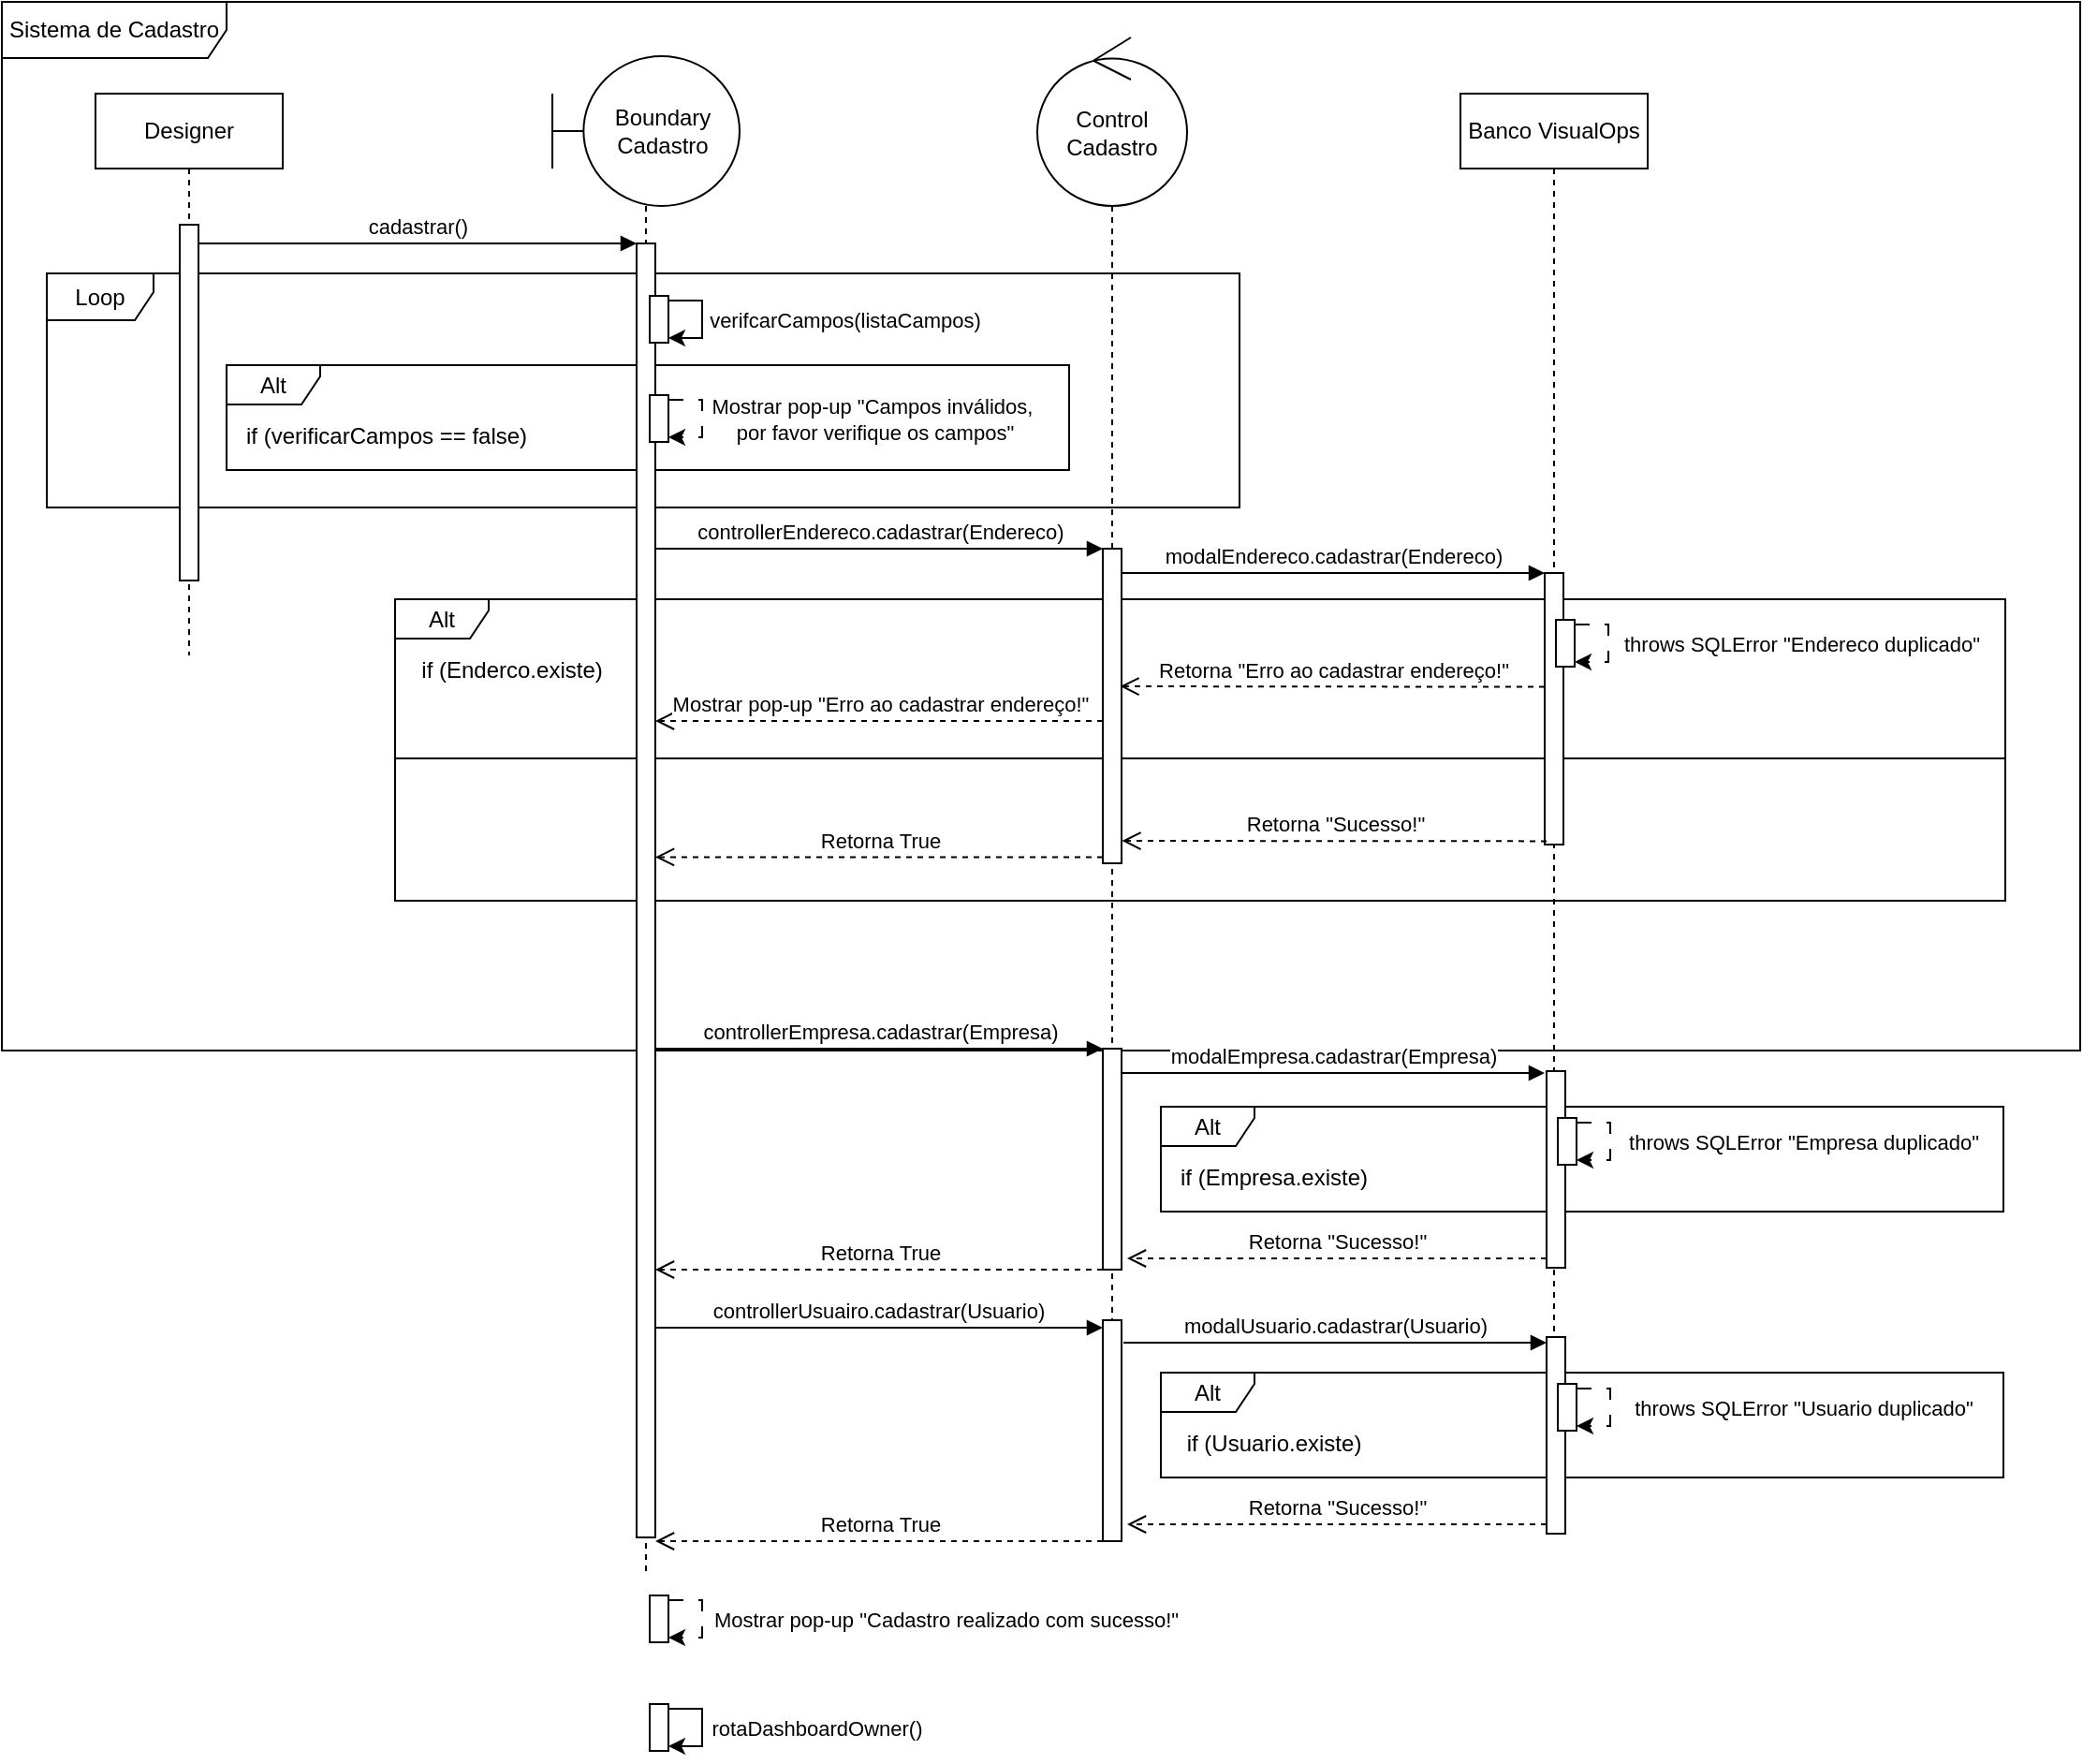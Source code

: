 <mxfile version="24.4.4" type="github">
  <diagram name="Page-1" id="2YBvvXClWsGukQMizWep">
    <mxGraphModel dx="1692" dy="406" grid="1" gridSize="10" guides="1" tooltips="1" connect="1" arrows="1" fold="1" page="1" pageScale="1" pageWidth="850" pageHeight="1100" math="0" shadow="0">
      <root>
        <mxCell id="0" />
        <mxCell id="1" parent="0" />
        <mxCell id="w5mwKe_ZDZmAdtdNxIc0-101" value="" style="line;strokeWidth=1;fillColor=none;align=left;verticalAlign=middle;spacingTop=-1;spacingLeft=3;spacingRight=3;rotatable=0;labelPosition=right;points=[];portConstraint=eastwest;strokeColor=inherit;" vertex="1" parent="1">
          <mxGeometry x="200" y="430" width="860" height="8" as="geometry" />
        </mxCell>
        <mxCell id="w5mwKe_ZDZmAdtdNxIc0-55" value="Alt" style="shape=umlFrame;whiteSpace=wrap;html=1;pointerEvents=0;width=50;height=21;" vertex="1" parent="1">
          <mxGeometry x="200" y="349" width="860" height="161" as="geometry" />
        </mxCell>
        <mxCell id="w5mwKe_ZDZmAdtdNxIc0-32" value="Loop" style="shape=umlFrame;whiteSpace=wrap;html=1;pointerEvents=0;width=57;height=25;" vertex="1" parent="1">
          <mxGeometry x="14" y="175" width="637" height="125" as="geometry" />
        </mxCell>
        <mxCell id="w5mwKe_ZDZmAdtdNxIc0-21" value="Alt" style="shape=umlFrame;whiteSpace=wrap;html=1;pointerEvents=0;width=50;height=21;" vertex="1" parent="1">
          <mxGeometry x="110" y="224" width="450" height="56" as="geometry" />
        </mxCell>
        <mxCell id="w5mwKe_ZDZmAdtdNxIc0-5" style="edgeStyle=orthogonalEdgeStyle;rounded=0;orthogonalLoop=1;jettySize=auto;html=1;dashed=1;endArrow=none;endFill=0;" edge="1" parent="1" source="w5mwKe_ZDZmAdtdNxIc0-1">
          <mxGeometry relative="1" as="geometry">
            <mxPoint x="334" y="870" as="targetPoint" />
          </mxGeometry>
        </mxCell>
        <mxCell id="aM9ryv3xv72pqoxQDRHE-1" value="Designer" style="shape=umlLifeline;perimeter=lifelinePerimeter;whiteSpace=wrap;html=1;container=0;dropTarget=0;collapsible=0;recursiveResize=0;outlineConnect=0;portConstraint=eastwest;newEdgeStyle={&quot;edgeStyle&quot;:&quot;elbowEdgeStyle&quot;,&quot;elbow&quot;:&quot;vertical&quot;,&quot;curved&quot;:0,&quot;rounded&quot;:0};" parent="1" vertex="1">
          <mxGeometry x="40" y="79" width="100" height="300" as="geometry" />
        </mxCell>
        <mxCell id="aM9ryv3xv72pqoxQDRHE-7" value="cadastrar()" style="html=1;verticalAlign=bottom;endArrow=block;edgeStyle=elbowEdgeStyle;elbow=vertical;curved=0;rounded=0;" parent="1" source="aM9ryv3xv72pqoxQDRHE-2" target="aM9ryv3xv72pqoxQDRHE-6" edge="1">
          <mxGeometry relative="1" as="geometry">
            <mxPoint x="195" y="169" as="sourcePoint" />
            <Array as="points">
              <mxPoint x="180" y="159" />
            </Array>
          </mxGeometry>
        </mxCell>
        <mxCell id="aM9ryv3xv72pqoxQDRHE-2" value="" style="html=1;points=[];perimeter=orthogonalPerimeter;outlineConnect=0;targetShapes=umlLifeline;portConstraint=eastwest;newEdgeStyle={&quot;edgeStyle&quot;:&quot;elbowEdgeStyle&quot;,&quot;elbow&quot;:&quot;vertical&quot;,&quot;curved&quot;:0,&quot;rounded&quot;:0};" parent="1" vertex="1">
          <mxGeometry x="85" y="149" width="10" height="190" as="geometry" />
        </mxCell>
        <mxCell id="w5mwKe_ZDZmAdtdNxIc0-1" value="Boundary Cadastro" style="shape=umlBoundary;whiteSpace=wrap;html=1;" vertex="1" parent="1">
          <mxGeometry x="284" y="59" width="100" height="80" as="geometry" />
        </mxCell>
        <mxCell id="w5mwKe_ZDZmAdtdNxIc0-13" style="edgeStyle=orthogonalEdgeStyle;rounded=0;orthogonalLoop=1;jettySize=auto;html=1;dashed=1;endArrow=none;endFill=0;" edge="1" parent="1" source="w5mwKe_ZDZmAdtdNxIc0-2">
          <mxGeometry relative="1" as="geometry">
            <mxPoint x="583" y="740" as="targetPoint" />
          </mxGeometry>
        </mxCell>
        <mxCell id="w5mwKe_ZDZmAdtdNxIc0-2" value="Control Cadastro" style="ellipse;shape=umlControl;whiteSpace=wrap;html=1;" vertex="1" parent="1">
          <mxGeometry x="543" y="49" width="80" height="90" as="geometry" />
        </mxCell>
        <mxCell id="w5mwKe_ZDZmAdtdNxIc0-3" value="Sistema de Cadastro" style="shape=umlFrame;whiteSpace=wrap;html=1;pointerEvents=0;width=120;height=30;" vertex="1" parent="1">
          <mxGeometry x="-10" y="30" width="1110" height="560" as="geometry" />
        </mxCell>
        <mxCell id="w5mwKe_ZDZmAdtdNxIc0-7" value="Retorna True" style="html=1;verticalAlign=bottom;endArrow=open;dashed=1;endSize=8;edgeStyle=elbowEdgeStyle;elbow=vertical;curved=0;rounded=0;" edge="1" parent="1">
          <mxGeometry relative="1" as="geometry">
            <mxPoint x="339" y="486.72" as="targetPoint" />
            <Array as="points">
              <mxPoint x="434" y="486.72" />
            </Array>
            <mxPoint x="578" y="486.72" as="sourcePoint" />
          </mxGeometry>
        </mxCell>
        <mxCell id="w5mwKe_ZDZmAdtdNxIc0-14" value="Banco VisualOps" style="shape=umlLifeline;perimeter=lifelinePerimeter;whiteSpace=wrap;html=1;container=0;dropTarget=0;collapsible=0;recursiveResize=0;outlineConnect=0;portConstraint=eastwest;newEdgeStyle={&quot;edgeStyle&quot;:&quot;elbowEdgeStyle&quot;,&quot;elbow&quot;:&quot;vertical&quot;,&quot;curved&quot;:0,&quot;rounded&quot;:0};" vertex="1" parent="1">
          <mxGeometry x="769" y="79" width="100" height="661" as="geometry" />
        </mxCell>
        <mxCell id="w5mwKe_ZDZmAdtdNxIc0-10" value="" style="html=1;points=[];perimeter=orthogonalPerimeter;outlineConnect=0;targetShapes=umlLifeline;portConstraint=eastwest;newEdgeStyle={&quot;edgeStyle&quot;:&quot;elbowEdgeStyle&quot;,&quot;elbow&quot;:&quot;vertical&quot;,&quot;curved&quot;:0,&quot;rounded&quot;:0};" vertex="1" parent="1">
          <mxGeometry x="578" y="322" width="10" height="168" as="geometry" />
        </mxCell>
        <mxCell id="w5mwKe_ZDZmAdtdNxIc0-16" value="" style="html=1;points=[];perimeter=orthogonalPerimeter;outlineConnect=0;targetShapes=umlLifeline;portConstraint=eastwest;newEdgeStyle={&quot;edgeStyle&quot;:&quot;elbowEdgeStyle&quot;,&quot;elbow&quot;:&quot;vertical&quot;,&quot;curved&quot;:0,&quot;rounded&quot;:0};" vertex="1" parent="1">
          <mxGeometry x="814" y="335" width="10" height="145" as="geometry" />
        </mxCell>
        <mxCell id="w5mwKe_ZDZmAdtdNxIc0-19" style="edgeStyle=elbowEdgeStyle;rounded=0;orthogonalLoop=1;jettySize=auto;html=1;elbow=horizontal;curved=0;dashed=1;dashPattern=8 8;" edge="1" parent="1" source="w5mwKe_ZDZmAdtdNxIc0-18" target="w5mwKe_ZDZmAdtdNxIc0-18">
          <mxGeometry relative="1" as="geometry">
            <Array as="points">
              <mxPoint x="364" y="253" />
            </Array>
          </mxGeometry>
        </mxCell>
        <mxCell id="w5mwKe_ZDZmAdtdNxIc0-20" value="Mostrar pop-up &quot;Campos inválidos,&amp;nbsp;&lt;div&gt;por favor verifique os campos&quot;&lt;/div&gt;" style="edgeLabel;html=1;align=center;verticalAlign=middle;resizable=0;points=[];" vertex="1" connectable="0" parent="w5mwKe_ZDZmAdtdNxIc0-19">
          <mxGeometry x="0.232" relative="1" as="geometry">
            <mxPoint x="92" y="-6" as="offset" />
          </mxGeometry>
        </mxCell>
        <mxCell id="w5mwKe_ZDZmAdtdNxIc0-22" value="if (verificarCampos == false)" style="text;html=1;align=center;verticalAlign=middle;resizable=0;points=[];autosize=1;strokeColor=none;fillColor=none;" vertex="1" parent="1">
          <mxGeometry x="110" y="247" width="170" height="30" as="geometry" />
        </mxCell>
        <mxCell id="w5mwKe_ZDZmAdtdNxIc0-24" style="edgeStyle=elbowEdgeStyle;rounded=0;orthogonalLoop=1;jettySize=auto;html=1;elbow=horizontal;curved=0;" edge="1" parent="1" source="w5mwKe_ZDZmAdtdNxIc0-23" target="w5mwKe_ZDZmAdtdNxIc0-23">
          <mxGeometry relative="1" as="geometry">
            <Array as="points">
              <mxPoint x="364" y="200" />
            </Array>
          </mxGeometry>
        </mxCell>
        <mxCell id="w5mwKe_ZDZmAdtdNxIc0-25" value="verifcarCampos(listaCampos)" style="edgeLabel;html=1;align=center;verticalAlign=middle;resizable=0;points=[];" vertex="1" connectable="0" parent="w5mwKe_ZDZmAdtdNxIc0-24">
          <mxGeometry x="0.232" relative="1" as="geometry">
            <mxPoint x="76" y="-6" as="offset" />
          </mxGeometry>
        </mxCell>
        <mxCell id="aM9ryv3xv72pqoxQDRHE-6" value="" style="html=1;points=[];perimeter=orthogonalPerimeter;outlineConnect=0;targetShapes=umlLifeline;portConstraint=eastwest;newEdgeStyle={&quot;edgeStyle&quot;:&quot;elbowEdgeStyle&quot;,&quot;elbow&quot;:&quot;vertical&quot;,&quot;curved&quot;:0,&quot;rounded&quot;:0};" parent="1" vertex="1">
          <mxGeometry x="329" y="159" width="10" height="691" as="geometry" />
        </mxCell>
        <mxCell id="w5mwKe_ZDZmAdtdNxIc0-23" value="" style="html=1;points=[];perimeter=orthogonalPerimeter;outlineConnect=0;targetShapes=umlLifeline;portConstraint=eastwest;newEdgeStyle={&quot;edgeStyle&quot;:&quot;elbowEdgeStyle&quot;,&quot;elbow&quot;:&quot;vertical&quot;,&quot;curved&quot;:0,&quot;rounded&quot;:0};" vertex="1" parent="1">
          <mxGeometry x="336" y="187" width="10" height="25" as="geometry" />
        </mxCell>
        <mxCell id="w5mwKe_ZDZmAdtdNxIc0-18" value="" style="html=1;points=[];perimeter=orthogonalPerimeter;outlineConnect=0;targetShapes=umlLifeline;portConstraint=eastwest;newEdgeStyle={&quot;edgeStyle&quot;:&quot;elbowEdgeStyle&quot;,&quot;elbow&quot;:&quot;vertical&quot;,&quot;curved&quot;:0,&quot;rounded&quot;:0};" vertex="1" parent="1">
          <mxGeometry x="336" y="240" width="10" height="25" as="geometry" />
        </mxCell>
        <mxCell id="w5mwKe_ZDZmAdtdNxIc0-37" value="controllerUsuairo.cadastrar(Usuario)" style="html=1;verticalAlign=bottom;endArrow=block;edgeStyle=elbowEdgeStyle;elbow=vertical;curved=0;rounded=0;" edge="1" parent="1">
          <mxGeometry x="-0.004" relative="1" as="geometry">
            <mxPoint x="339" y="738" as="sourcePoint" />
            <Array as="points">
              <mxPoint x="424" y="738" />
            </Array>
            <mxPoint x="578" y="738" as="targetPoint" />
            <mxPoint as="offset" />
          </mxGeometry>
        </mxCell>
        <mxCell id="w5mwKe_ZDZmAdtdNxIc0-43" value="modalUsuario.cadastrar(Usuario)" style="html=1;verticalAlign=bottom;endArrow=block;edgeStyle=elbowEdgeStyle;elbow=vertical;curved=0;rounded=0;" edge="1" parent="1">
          <mxGeometry relative="1" as="geometry">
            <mxPoint x="589" y="746" as="sourcePoint" />
            <Array as="points">
              <mxPoint x="674" y="746" />
            </Array>
            <mxPoint x="815" y="746" as="targetPoint" />
          </mxGeometry>
        </mxCell>
        <mxCell id="w5mwKe_ZDZmAdtdNxIc0-53" value="controllerEndereco.cadastrar(Endereco)" style="html=1;verticalAlign=bottom;endArrow=block;edgeStyle=elbowEdgeStyle;elbow=vertical;curved=0;rounded=0;" edge="1" parent="1">
          <mxGeometry relative="1" as="geometry">
            <mxPoint x="339" y="322" as="sourcePoint" />
            <Array as="points">
              <mxPoint x="424" y="322" />
            </Array>
            <mxPoint x="578" y="322" as="targetPoint" />
          </mxGeometry>
        </mxCell>
        <mxCell id="w5mwKe_ZDZmAdtdNxIc0-54" value="modalEndereco.cadastrar(Endereco)" style="html=1;verticalAlign=bottom;endArrow=block;edgeStyle=elbowEdgeStyle;elbow=vertical;curved=0;rounded=0;" edge="1" parent="1">
          <mxGeometry relative="1" as="geometry">
            <mxPoint x="588" y="335" as="sourcePoint" />
            <Array as="points">
              <mxPoint x="673" y="335" />
            </Array>
            <mxPoint x="814" y="335" as="targetPoint" />
          </mxGeometry>
        </mxCell>
        <mxCell id="w5mwKe_ZDZmAdtdNxIc0-56" value="if (Enderco.existe)" style="text;html=1;align=center;verticalAlign=middle;resizable=0;points=[];autosize=1;strokeColor=none;fillColor=none;" vertex="1" parent="1">
          <mxGeometry x="202" y="372" width="120" height="30" as="geometry" />
        </mxCell>
        <mxCell id="w5mwKe_ZDZmAdtdNxIc0-57" style="edgeStyle=elbowEdgeStyle;rounded=0;orthogonalLoop=1;jettySize=auto;html=1;elbow=horizontal;curved=0;dashed=1;dashPattern=8 8;" edge="1" parent="1" source="w5mwKe_ZDZmAdtdNxIc0-59" target="w5mwKe_ZDZmAdtdNxIc0-59">
          <mxGeometry relative="1" as="geometry">
            <Array as="points">
              <mxPoint x="848" y="373" />
            </Array>
          </mxGeometry>
        </mxCell>
        <mxCell id="w5mwKe_ZDZmAdtdNxIc0-58" value="throws SQLError &quot;Endereco duplicado&quot;" style="edgeLabel;html=1;align=center;verticalAlign=middle;resizable=0;points=[];" vertex="1" connectable="0" parent="w5mwKe_ZDZmAdtdNxIc0-57">
          <mxGeometry x="0.232" relative="1" as="geometry">
            <mxPoint x="103" y="-6" as="offset" />
          </mxGeometry>
        </mxCell>
        <mxCell id="w5mwKe_ZDZmAdtdNxIc0-59" value="" style="html=1;points=[];perimeter=orthogonalPerimeter;outlineConnect=0;targetShapes=umlLifeline;portConstraint=eastwest;newEdgeStyle={&quot;edgeStyle&quot;:&quot;elbowEdgeStyle&quot;,&quot;elbow&quot;:&quot;vertical&quot;,&quot;curved&quot;:0,&quot;rounded&quot;:0};" vertex="1" parent="1">
          <mxGeometry x="820" y="360" width="10" height="25" as="geometry" />
        </mxCell>
        <mxCell id="w5mwKe_ZDZmAdtdNxIc0-63" value="Mostrar pop-up &quot;Erro ao cadastrar endereço!&quot;" style="html=1;verticalAlign=bottom;endArrow=open;dashed=1;endSize=8;edgeStyle=elbowEdgeStyle;elbow=vertical;curved=0;rounded=0;" edge="1" parent="1">
          <mxGeometry relative="1" as="geometry">
            <mxPoint x="339" y="414" as="targetPoint" />
            <Array as="points">
              <mxPoint x="434" y="414" />
            </Array>
            <mxPoint x="578" y="414" as="sourcePoint" />
            <mxPoint as="offset" />
          </mxGeometry>
        </mxCell>
        <mxCell id="w5mwKe_ZDZmAdtdNxIc0-65" value="controllerEmpresa.cadastrar(Empresa)" style="html=1;verticalAlign=bottom;endArrow=block;edgeStyle=elbowEdgeStyle;elbow=vertical;curved=0;rounded=0;" edge="1" parent="1">
          <mxGeometry relative="1" as="geometry">
            <mxPoint x="339" y="589" as="sourcePoint" />
            <Array as="points">
              <mxPoint x="424" y="589" />
            </Array>
            <mxPoint x="578" y="589" as="targetPoint" />
          </mxGeometry>
        </mxCell>
        <mxCell id="w5mwKe_ZDZmAdtdNxIc0-66" value="" style="html=1;points=[];perimeter=orthogonalPerimeter;outlineConnect=0;targetShapes=umlLifeline;portConstraint=eastwest;newEdgeStyle={&quot;edgeStyle&quot;:&quot;elbowEdgeStyle&quot;,&quot;elbow&quot;:&quot;vertical&quot;,&quot;curved&quot;:0,&quot;rounded&quot;:0};" vertex="1" parent="1">
          <mxGeometry x="578" y="589" width="10" height="118" as="geometry" />
        </mxCell>
        <mxCell id="w5mwKe_ZDZmAdtdNxIc0-67" value="modalEmpresa.cadastrar(Empresa)" style="html=1;verticalAlign=bottom;endArrow=block;edgeStyle=elbowEdgeStyle;elbow=vertical;curved=0;rounded=0;" edge="1" parent="1">
          <mxGeometry relative="1" as="geometry">
            <mxPoint x="588" y="602" as="sourcePoint" />
            <Array as="points">
              <mxPoint x="673" y="602" />
            </Array>
            <mxPoint x="814" y="602" as="targetPoint" />
          </mxGeometry>
        </mxCell>
        <mxCell id="w5mwKe_ZDZmAdtdNxIc0-68" value="Alt" style="shape=umlFrame;whiteSpace=wrap;html=1;pointerEvents=0;width=50;height=21;" vertex="1" parent="1">
          <mxGeometry x="609" y="620" width="450" height="56" as="geometry" />
        </mxCell>
        <mxCell id="w5mwKe_ZDZmAdtdNxIc0-69" value="" style="html=1;points=[];perimeter=orthogonalPerimeter;outlineConnect=0;targetShapes=umlLifeline;portConstraint=eastwest;newEdgeStyle={&quot;edgeStyle&quot;:&quot;elbowEdgeStyle&quot;,&quot;elbow&quot;:&quot;vertical&quot;,&quot;curved&quot;:0,&quot;rounded&quot;:0};" vertex="1" parent="1">
          <mxGeometry x="815" y="601" width="10" height="105" as="geometry" />
        </mxCell>
        <mxCell id="w5mwKe_ZDZmAdtdNxIc0-70" value="if (Empresa.existe)" style="text;html=1;align=center;verticalAlign=middle;resizable=0;points=[];autosize=1;strokeColor=none;fillColor=none;" vertex="1" parent="1">
          <mxGeometry x="609" y="643" width="120" height="30" as="geometry" />
        </mxCell>
        <mxCell id="w5mwKe_ZDZmAdtdNxIc0-71" style="edgeStyle=elbowEdgeStyle;rounded=0;orthogonalLoop=1;jettySize=auto;html=1;elbow=horizontal;curved=0;dashed=1;dashPattern=8 8;" edge="1" parent="1" source="w5mwKe_ZDZmAdtdNxIc0-73" target="w5mwKe_ZDZmAdtdNxIc0-73">
          <mxGeometry relative="1" as="geometry">
            <Array as="points">
              <mxPoint x="849" y="639" />
            </Array>
          </mxGeometry>
        </mxCell>
        <mxCell id="w5mwKe_ZDZmAdtdNxIc0-72" value="throws SQLError &quot;Empresa duplicado&quot;" style="edgeLabel;html=1;align=center;verticalAlign=middle;resizable=0;points=[];" vertex="1" connectable="0" parent="w5mwKe_ZDZmAdtdNxIc0-71">
          <mxGeometry x="0.232" relative="1" as="geometry">
            <mxPoint x="103" y="-6" as="offset" />
          </mxGeometry>
        </mxCell>
        <mxCell id="w5mwKe_ZDZmAdtdNxIc0-73" value="" style="html=1;points=[];perimeter=orthogonalPerimeter;outlineConnect=0;targetShapes=umlLifeline;portConstraint=eastwest;newEdgeStyle={&quot;edgeStyle&quot;:&quot;elbowEdgeStyle&quot;,&quot;elbow&quot;:&quot;vertical&quot;,&quot;curved&quot;:0,&quot;rounded&quot;:0};" vertex="1" parent="1">
          <mxGeometry x="821" y="626" width="10" height="25" as="geometry" />
        </mxCell>
        <mxCell id="w5mwKe_ZDZmAdtdNxIc0-74" value="Retorna &quot;Sucesso!&quot;" style="html=1;verticalAlign=bottom;endArrow=open;dashed=1;endSize=8;edgeStyle=elbowEdgeStyle;elbow=vertical;curved=0;rounded=0;" edge="1" parent="1">
          <mxGeometry relative="1" as="geometry">
            <mxPoint x="591" y="701" as="targetPoint" />
            <Array as="points">
              <mxPoint x="671" y="701" />
            </Array>
            <mxPoint x="815" y="701" as="sourcePoint" />
          </mxGeometry>
        </mxCell>
        <mxCell id="w5mwKe_ZDZmAdtdNxIc0-75" value="Retorna True" style="html=1;verticalAlign=bottom;endArrow=open;dashed=1;endSize=8;edgeStyle=elbowEdgeStyle;elbow=vertical;curved=0;rounded=0;" edge="1" parent="1">
          <mxGeometry relative="1" as="geometry">
            <mxPoint x="339" y="707" as="targetPoint" />
            <Array as="points">
              <mxPoint x="434" y="707" />
            </Array>
            <mxPoint x="578" y="707" as="sourcePoint" />
          </mxGeometry>
        </mxCell>
        <mxCell id="w5mwKe_ZDZmAdtdNxIc0-76" value="" style="html=1;points=[];perimeter=orthogonalPerimeter;outlineConnect=0;targetShapes=umlLifeline;portConstraint=eastwest;newEdgeStyle={&quot;edgeStyle&quot;:&quot;elbowEdgeStyle&quot;,&quot;elbow&quot;:&quot;vertical&quot;,&quot;curved&quot;:0,&quot;rounded&quot;:0};" vertex="1" parent="1">
          <mxGeometry x="578" y="734" width="10" height="118" as="geometry" />
        </mxCell>
        <mxCell id="w5mwKe_ZDZmAdtdNxIc0-83" value="Alt" style="shape=umlFrame;whiteSpace=wrap;html=1;pointerEvents=0;width=50;height=21;" vertex="1" parent="1">
          <mxGeometry x="609" y="762" width="450" height="56" as="geometry" />
        </mxCell>
        <mxCell id="w5mwKe_ZDZmAdtdNxIc0-84" value="" style="html=1;points=[];perimeter=orthogonalPerimeter;outlineConnect=0;targetShapes=umlLifeline;portConstraint=eastwest;newEdgeStyle={&quot;edgeStyle&quot;:&quot;elbowEdgeStyle&quot;,&quot;elbow&quot;:&quot;vertical&quot;,&quot;curved&quot;:0,&quot;rounded&quot;:0};" vertex="1" parent="1">
          <mxGeometry x="815" y="743" width="10" height="105" as="geometry" />
        </mxCell>
        <mxCell id="w5mwKe_ZDZmAdtdNxIc0-85" value="if (Usuario.existe)" style="text;html=1;align=center;verticalAlign=middle;resizable=0;points=[];autosize=1;strokeColor=none;fillColor=none;" vertex="1" parent="1">
          <mxGeometry x="609" y="785" width="120" height="30" as="geometry" />
        </mxCell>
        <mxCell id="w5mwKe_ZDZmAdtdNxIc0-86" style="edgeStyle=elbowEdgeStyle;rounded=0;orthogonalLoop=1;jettySize=auto;html=1;elbow=horizontal;curved=0;dashed=1;dashPattern=8 8;" edge="1" parent="1" source="w5mwKe_ZDZmAdtdNxIc0-88" target="w5mwKe_ZDZmAdtdNxIc0-88">
          <mxGeometry relative="1" as="geometry">
            <Array as="points">
              <mxPoint x="849" y="781" />
            </Array>
          </mxGeometry>
        </mxCell>
        <mxCell id="w5mwKe_ZDZmAdtdNxIc0-87" value="throws SQLError &quot;Usuario duplicado&quot;" style="edgeLabel;html=1;align=center;verticalAlign=middle;resizable=0;points=[];" vertex="1" connectable="0" parent="w5mwKe_ZDZmAdtdNxIc0-86">
          <mxGeometry x="0.232" relative="1" as="geometry">
            <mxPoint x="103" y="-6" as="offset" />
          </mxGeometry>
        </mxCell>
        <mxCell id="w5mwKe_ZDZmAdtdNxIc0-88" value="" style="html=1;points=[];perimeter=orthogonalPerimeter;outlineConnect=0;targetShapes=umlLifeline;portConstraint=eastwest;newEdgeStyle={&quot;edgeStyle&quot;:&quot;elbowEdgeStyle&quot;,&quot;elbow&quot;:&quot;vertical&quot;,&quot;curved&quot;:0,&quot;rounded&quot;:0};" vertex="1" parent="1">
          <mxGeometry x="821" y="768" width="10" height="25" as="geometry" />
        </mxCell>
        <mxCell id="w5mwKe_ZDZmAdtdNxIc0-89" value="Retorna &quot;Sucesso!&quot;" style="html=1;verticalAlign=bottom;endArrow=open;dashed=1;endSize=8;edgeStyle=elbowEdgeStyle;elbow=vertical;curved=0;rounded=0;" edge="1" parent="1">
          <mxGeometry relative="1" as="geometry">
            <mxPoint x="591" y="843" as="targetPoint" />
            <Array as="points">
              <mxPoint x="671" y="843" />
            </Array>
            <mxPoint x="815" y="843" as="sourcePoint" />
          </mxGeometry>
        </mxCell>
        <mxCell id="w5mwKe_ZDZmAdtdNxIc0-90" value="Retorna True" style="html=1;verticalAlign=bottom;endArrow=open;dashed=1;endSize=8;edgeStyle=elbowEdgeStyle;elbow=vertical;curved=0;rounded=0;" edge="1" parent="1">
          <mxGeometry relative="1" as="geometry">
            <mxPoint x="339" y="852" as="targetPoint" />
            <Array as="points">
              <mxPoint x="434" y="852" />
            </Array>
            <mxPoint x="578" y="852" as="sourcePoint" />
          </mxGeometry>
        </mxCell>
        <mxCell id="w5mwKe_ZDZmAdtdNxIc0-91" style="edgeStyle=elbowEdgeStyle;rounded=0;orthogonalLoop=1;jettySize=auto;html=1;elbow=horizontal;curved=0;dashed=1;dashPattern=8 8;" edge="1" parent="1" source="w5mwKe_ZDZmAdtdNxIc0-93" target="w5mwKe_ZDZmAdtdNxIc0-93">
          <mxGeometry relative="1" as="geometry">
            <Array as="points">
              <mxPoint x="364" y="894" />
            </Array>
          </mxGeometry>
        </mxCell>
        <mxCell id="w5mwKe_ZDZmAdtdNxIc0-92" value="Mostrar pop-up &quot;Cadastro realizado com sucesso!&quot;" style="edgeLabel;html=1;align=center;verticalAlign=middle;resizable=0;points=[];" vertex="1" connectable="0" parent="w5mwKe_ZDZmAdtdNxIc0-91">
          <mxGeometry x="0.232" relative="1" as="geometry">
            <mxPoint x="130" y="-6" as="offset" />
          </mxGeometry>
        </mxCell>
        <mxCell id="w5mwKe_ZDZmAdtdNxIc0-93" value="" style="html=1;points=[];perimeter=orthogonalPerimeter;outlineConnect=0;targetShapes=umlLifeline;portConstraint=eastwest;newEdgeStyle={&quot;edgeStyle&quot;:&quot;elbowEdgeStyle&quot;,&quot;elbow&quot;:&quot;vertical&quot;,&quot;curved&quot;:0,&quot;rounded&quot;:0};" vertex="1" parent="1">
          <mxGeometry x="336" y="881" width="10" height="25" as="geometry" />
        </mxCell>
        <mxCell id="w5mwKe_ZDZmAdtdNxIc0-94" style="edgeStyle=elbowEdgeStyle;rounded=0;orthogonalLoop=1;jettySize=auto;html=1;elbow=horizontal;curved=0;" edge="1" parent="1" source="w5mwKe_ZDZmAdtdNxIc0-96" target="w5mwKe_ZDZmAdtdNxIc0-96">
          <mxGeometry relative="1" as="geometry">
            <Array as="points">
              <mxPoint x="364" y="952" />
            </Array>
          </mxGeometry>
        </mxCell>
        <mxCell id="w5mwKe_ZDZmAdtdNxIc0-95" value="rotaDashboardOwner()" style="edgeLabel;html=1;align=center;verticalAlign=middle;resizable=0;points=[];" vertex="1" connectable="0" parent="w5mwKe_ZDZmAdtdNxIc0-94">
          <mxGeometry x="0.232" relative="1" as="geometry">
            <mxPoint x="61" y="-6" as="offset" />
          </mxGeometry>
        </mxCell>
        <mxCell id="w5mwKe_ZDZmAdtdNxIc0-96" value="" style="html=1;points=[];perimeter=orthogonalPerimeter;outlineConnect=0;targetShapes=umlLifeline;portConstraint=eastwest;newEdgeStyle={&quot;edgeStyle&quot;:&quot;elbowEdgeStyle&quot;,&quot;elbow&quot;:&quot;vertical&quot;,&quot;curved&quot;:0,&quot;rounded&quot;:0};" vertex="1" parent="1">
          <mxGeometry x="336" y="939" width="10" height="25" as="geometry" />
        </mxCell>
        <mxCell id="w5mwKe_ZDZmAdtdNxIc0-98" value="Retorna &quot;Erro ao cadastrar endereço!&quot;" style="html=1;verticalAlign=bottom;endArrow=open;dashed=1;endSize=8;edgeStyle=elbowEdgeStyle;elbow=vertical;curved=0;rounded=0;entryX=0.92;entryY=0.598;entryDx=0;entryDy=0;entryPerimeter=0;" edge="1" parent="1">
          <mxGeometry relative="1" as="geometry">
            <mxPoint x="587.2" y="395.604" as="targetPoint" />
            <Array as="points" />
            <mxPoint x="814" y="395.8" as="sourcePoint" />
            <mxPoint as="offset" />
          </mxGeometry>
        </mxCell>
        <mxCell id="w5mwKe_ZDZmAdtdNxIc0-99" value="Retorna &quot;Sucesso!&quot;" style="html=1;verticalAlign=bottom;endArrow=open;dashed=1;endSize=8;edgeStyle=elbowEdgeStyle;elbow=vertical;curved=0;rounded=0;entryX=0.92;entryY=0.598;entryDx=0;entryDy=0;entryPerimeter=0;" edge="1" parent="1">
          <mxGeometry relative="1" as="geometry">
            <mxPoint x="588.2" y="478.004" as="targetPoint" />
            <Array as="points" />
            <mxPoint x="815" y="478.2" as="sourcePoint" />
            <mxPoint as="offset" />
          </mxGeometry>
        </mxCell>
      </root>
    </mxGraphModel>
  </diagram>
</mxfile>
